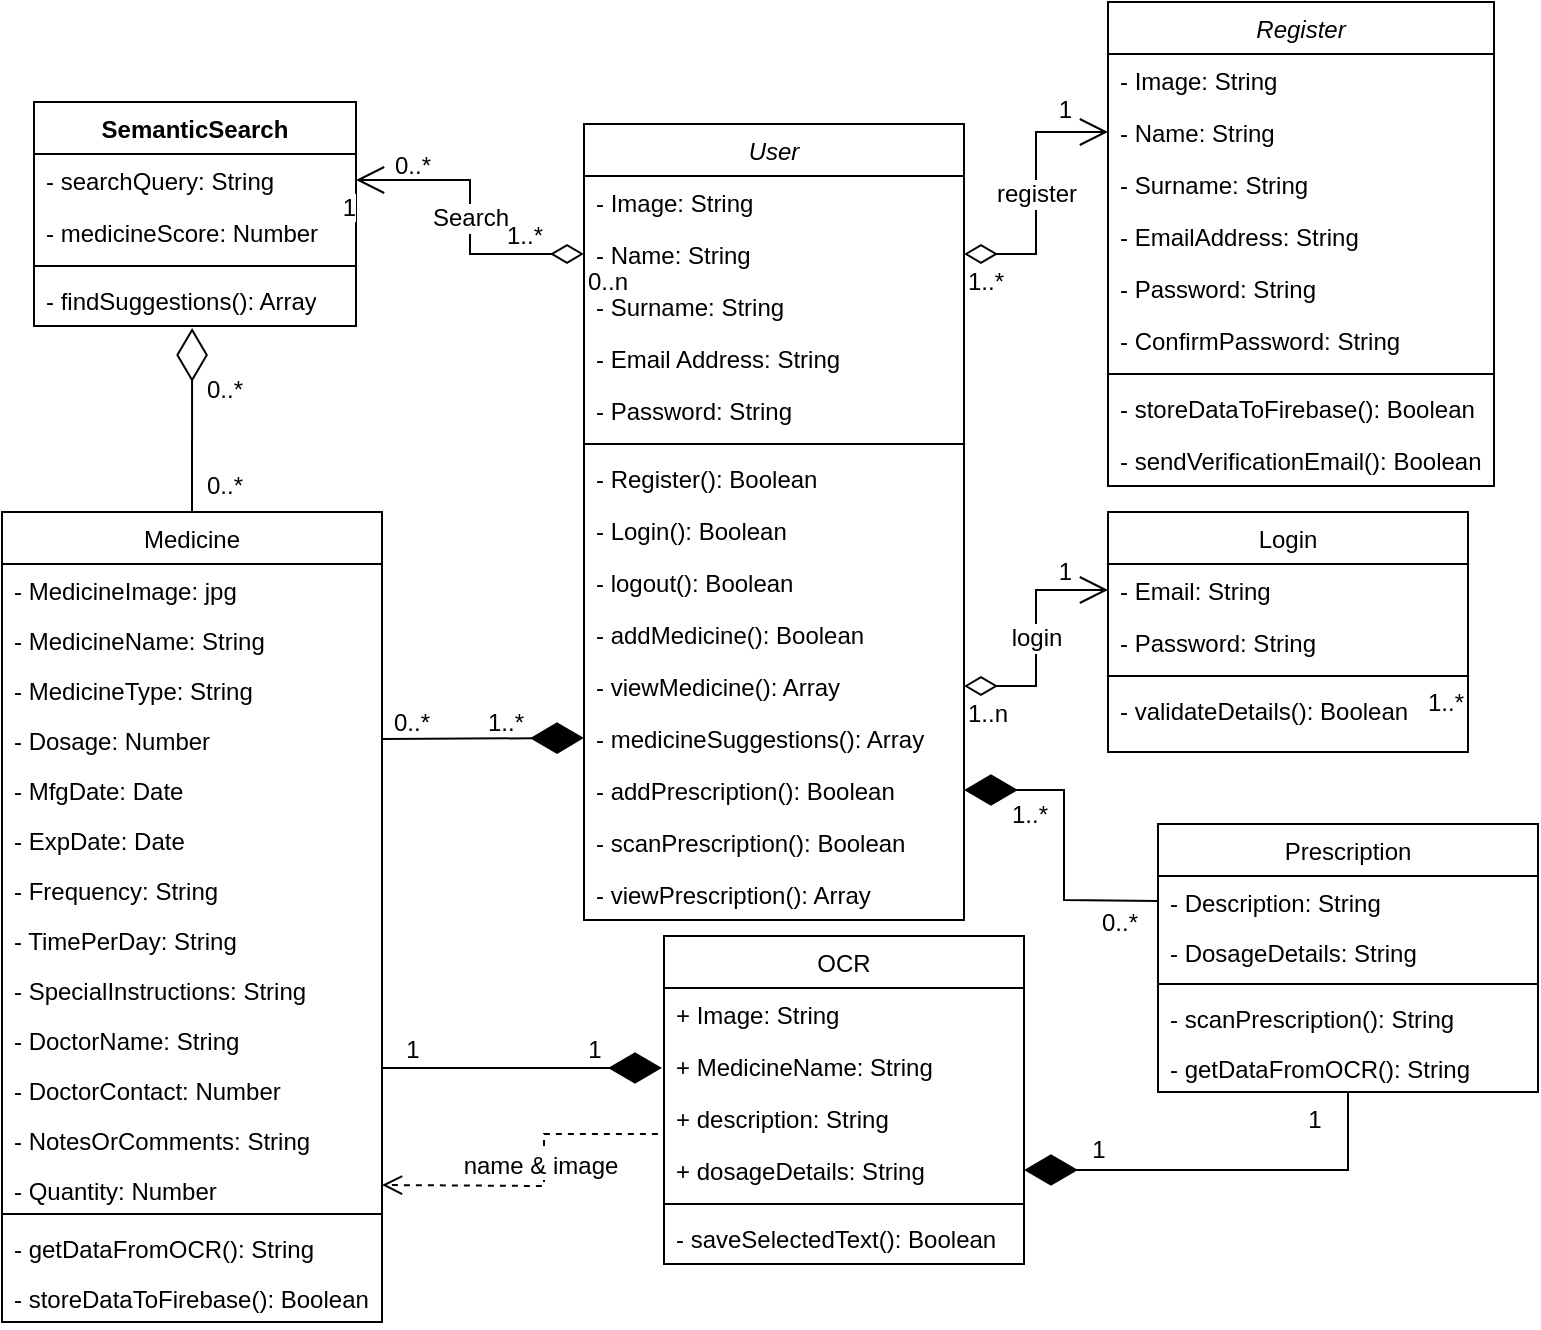 <mxfile version="22.0.6" type="github">
  <diagram id="C5RBs43oDa-KdzZeNtuy" name="Page-1">
    <mxGraphModel dx="1707" dy="1615" grid="1" gridSize="10" guides="1" tooltips="1" connect="1" arrows="1" fold="1" page="1" pageScale="1" pageWidth="827" pageHeight="1169" math="0" shadow="0">
      <root>
        <mxCell id="WIyWlLk6GJQsqaUBKTNV-0" />
        <mxCell id="WIyWlLk6GJQsqaUBKTNV-1" parent="WIyWlLk6GJQsqaUBKTNV-0" />
        <mxCell id="46mf0L-hs1juojaz2Q77-91" value="User" style="swimlane;fontStyle=2;align=center;verticalAlign=top;childLayout=stackLayout;horizontal=1;startSize=26;horizontalStack=0;resizeParent=1;resizeLast=0;collapsible=1;marginBottom=0;rounded=0;shadow=0;strokeWidth=1;" vertex="1" parent="WIyWlLk6GJQsqaUBKTNV-1">
          <mxGeometry x="80" y="-508" width="190" height="398" as="geometry">
            <mxRectangle x="230" y="140" width="160" height="26" as="alternateBounds" />
          </mxGeometry>
        </mxCell>
        <mxCell id="46mf0L-hs1juojaz2Q77-92" value="- Image: String" style="text;align=left;verticalAlign=top;spacingLeft=4;spacingRight=4;overflow=hidden;rotatable=0;points=[[0,0.5],[1,0.5]];portConstraint=eastwest;" vertex="1" parent="46mf0L-hs1juojaz2Q77-91">
          <mxGeometry y="26" width="190" height="26" as="geometry" />
        </mxCell>
        <mxCell id="46mf0L-hs1juojaz2Q77-93" value="- Name: String" style="text;align=left;verticalAlign=top;spacingLeft=4;spacingRight=4;overflow=hidden;rotatable=0;points=[[0,0.5],[1,0.5]];portConstraint=eastwest;" vertex="1" parent="46mf0L-hs1juojaz2Q77-91">
          <mxGeometry y="52" width="190" height="26" as="geometry" />
        </mxCell>
        <mxCell id="46mf0L-hs1juojaz2Q77-94" value="- Surname: String" style="text;align=left;verticalAlign=top;spacingLeft=4;spacingRight=4;overflow=hidden;rotatable=0;points=[[0,0.5],[1,0.5]];portConstraint=eastwest;rounded=0;shadow=0;html=0;" vertex="1" parent="46mf0L-hs1juojaz2Q77-91">
          <mxGeometry y="78" width="190" height="26" as="geometry" />
        </mxCell>
        <mxCell id="46mf0L-hs1juojaz2Q77-95" value="- Email Address: String" style="text;align=left;verticalAlign=top;spacingLeft=4;spacingRight=4;overflow=hidden;rotatable=0;points=[[0,0.5],[1,0.5]];portConstraint=eastwest;rounded=0;shadow=0;html=0;" vertex="1" parent="46mf0L-hs1juojaz2Q77-91">
          <mxGeometry y="104" width="190" height="26" as="geometry" />
        </mxCell>
        <mxCell id="46mf0L-hs1juojaz2Q77-96" value="- Password: String" style="text;align=left;verticalAlign=top;spacingLeft=4;spacingRight=4;overflow=hidden;rotatable=0;points=[[0,0.5],[1,0.5]];portConstraint=eastwest;rounded=0;shadow=0;html=0;" vertex="1" parent="46mf0L-hs1juojaz2Q77-91">
          <mxGeometry y="130" width="190" height="26" as="geometry" />
        </mxCell>
        <mxCell id="46mf0L-hs1juojaz2Q77-97" value="" style="line;html=1;strokeWidth=1;align=left;verticalAlign=middle;spacingTop=-1;spacingLeft=3;spacingRight=3;rotatable=0;labelPosition=right;points=[];portConstraint=eastwest;" vertex="1" parent="46mf0L-hs1juojaz2Q77-91">
          <mxGeometry y="156" width="190" height="8" as="geometry" />
        </mxCell>
        <mxCell id="46mf0L-hs1juojaz2Q77-98" value="- Register(): Boolean" style="text;align=left;verticalAlign=top;spacingLeft=4;spacingRight=4;overflow=hidden;rotatable=0;points=[[0,0.5],[1,0.5]];portConstraint=eastwest;" vertex="1" parent="46mf0L-hs1juojaz2Q77-91">
          <mxGeometry y="164" width="190" height="26" as="geometry" />
        </mxCell>
        <mxCell id="46mf0L-hs1juojaz2Q77-99" value="- Login(): Boolean" style="text;align=left;verticalAlign=top;spacingLeft=4;spacingRight=4;overflow=hidden;rotatable=0;points=[[0,0.5],[1,0.5]];portConstraint=eastwest;" vertex="1" parent="46mf0L-hs1juojaz2Q77-91">
          <mxGeometry y="190" width="190" height="26" as="geometry" />
        </mxCell>
        <mxCell id="46mf0L-hs1juojaz2Q77-100" value="- logout(): Boolean" style="text;align=left;verticalAlign=top;spacingLeft=4;spacingRight=4;overflow=hidden;rotatable=0;points=[[0,0.5],[1,0.5]];portConstraint=eastwest;" vertex="1" parent="46mf0L-hs1juojaz2Q77-91">
          <mxGeometry y="216" width="190" height="26" as="geometry" />
        </mxCell>
        <mxCell id="46mf0L-hs1juojaz2Q77-101" value="- addMedicine(): Boolean" style="text;align=left;verticalAlign=top;spacingLeft=4;spacingRight=4;overflow=hidden;rotatable=0;points=[[0,0.5],[1,0.5]];portConstraint=eastwest;" vertex="1" parent="46mf0L-hs1juojaz2Q77-91">
          <mxGeometry y="242" width="190" height="26" as="geometry" />
        </mxCell>
        <mxCell id="46mf0L-hs1juojaz2Q77-102" value="- viewMedicine(): Array" style="text;align=left;verticalAlign=top;spacingLeft=4;spacingRight=4;overflow=hidden;rotatable=0;points=[[0,0.5],[1,0.5]];portConstraint=eastwest;" vertex="1" parent="46mf0L-hs1juojaz2Q77-91">
          <mxGeometry y="268" width="190" height="26" as="geometry" />
        </mxCell>
        <mxCell id="46mf0L-hs1juojaz2Q77-103" value="- medicineSuggestions(): Array" style="text;align=left;verticalAlign=top;spacingLeft=4;spacingRight=4;overflow=hidden;rotatable=0;points=[[0,0.5],[1,0.5]];portConstraint=eastwest;" vertex="1" parent="46mf0L-hs1juojaz2Q77-91">
          <mxGeometry y="294" width="190" height="26" as="geometry" />
        </mxCell>
        <mxCell id="46mf0L-hs1juojaz2Q77-104" value="- addPrescription(): Boolean" style="text;align=left;verticalAlign=top;spacingLeft=4;spacingRight=4;overflow=hidden;rotatable=0;points=[[0,0.5],[1,0.5]];portConstraint=eastwest;" vertex="1" parent="46mf0L-hs1juojaz2Q77-91">
          <mxGeometry y="320" width="190" height="26" as="geometry" />
        </mxCell>
        <mxCell id="46mf0L-hs1juojaz2Q77-105" value="- scanPrescription(): Boolean" style="text;align=left;verticalAlign=top;spacingLeft=4;spacingRight=4;overflow=hidden;rotatable=0;points=[[0,0.5],[1,0.5]];portConstraint=eastwest;" vertex="1" parent="46mf0L-hs1juojaz2Q77-91">
          <mxGeometry y="346" width="190" height="26" as="geometry" />
        </mxCell>
        <mxCell id="46mf0L-hs1juojaz2Q77-106" value="- viewPrescription(): Array" style="text;align=left;verticalAlign=top;spacingLeft=4;spacingRight=4;overflow=hidden;rotatable=0;points=[[0,0.5],[1,0.5]];portConstraint=eastwest;" vertex="1" parent="46mf0L-hs1juojaz2Q77-91">
          <mxGeometry y="372" width="190" height="26" as="geometry" />
        </mxCell>
        <mxCell id="46mf0L-hs1juojaz2Q77-107" value="Prescription" style="swimlane;fontStyle=0;align=center;verticalAlign=top;childLayout=stackLayout;horizontal=1;startSize=26;horizontalStack=0;resizeParent=1;resizeLast=0;collapsible=1;marginBottom=0;rounded=0;shadow=0;strokeWidth=1;" vertex="1" parent="WIyWlLk6GJQsqaUBKTNV-1">
          <mxGeometry x="367" y="-158" width="190" height="134" as="geometry">
            <mxRectangle x="550" y="140" width="160" height="26" as="alternateBounds" />
          </mxGeometry>
        </mxCell>
        <mxCell id="46mf0L-hs1juojaz2Q77-108" value="- Description: String" style="text;align=left;verticalAlign=top;spacingLeft=4;spacingRight=4;overflow=hidden;rotatable=0;points=[[0,0.5],[1,0.5]];portConstraint=eastwest;" vertex="1" parent="46mf0L-hs1juojaz2Q77-107">
          <mxGeometry y="26" width="190" height="25" as="geometry" />
        </mxCell>
        <mxCell id="46mf0L-hs1juojaz2Q77-109" value="- DosageDetails: String" style="text;align=left;verticalAlign=top;spacingLeft=4;spacingRight=4;overflow=hidden;rotatable=0;points=[[0,0.5],[1,0.5]];portConstraint=eastwest;rounded=0;shadow=0;html=0;" vertex="1" parent="46mf0L-hs1juojaz2Q77-107">
          <mxGeometry y="51" width="190" height="25" as="geometry" />
        </mxCell>
        <mxCell id="46mf0L-hs1juojaz2Q77-110" value="" style="line;html=1;strokeWidth=1;align=left;verticalAlign=middle;spacingTop=-1;spacingLeft=3;spacingRight=3;rotatable=0;labelPosition=right;points=[];portConstraint=eastwest;" vertex="1" parent="46mf0L-hs1juojaz2Q77-107">
          <mxGeometry y="76" width="190" height="8" as="geometry" />
        </mxCell>
        <mxCell id="46mf0L-hs1juojaz2Q77-111" value="- scanPrescription(): String" style="text;align=left;verticalAlign=top;spacingLeft=4;spacingRight=4;overflow=hidden;rotatable=0;points=[[0,0.5],[1,0.5]];portConstraint=eastwest;rounded=0;shadow=0;html=0;" vertex="1" parent="46mf0L-hs1juojaz2Q77-107">
          <mxGeometry y="84" width="190" height="25" as="geometry" />
        </mxCell>
        <mxCell id="46mf0L-hs1juojaz2Q77-182" value="- getDataFromOCR(): String" style="text;align=left;verticalAlign=top;spacingLeft=4;spacingRight=4;overflow=hidden;rotatable=0;points=[[0,0.5],[1,0.5]];portConstraint=eastwest;rounded=0;shadow=0;html=0;" vertex="1" parent="46mf0L-hs1juojaz2Q77-107">
          <mxGeometry y="109" width="190" height="25" as="geometry" />
        </mxCell>
        <mxCell id="46mf0L-hs1juojaz2Q77-112" value="1..*" style="resizable=0;align=left;verticalAlign=bottom;labelBackgroundColor=none;fontSize=12;direction=south;" connectable="0" vertex="1" parent="WIyWlLk6GJQsqaUBKTNV-1">
          <mxGeometry x="30.0" y="-200" as="geometry" />
        </mxCell>
        <mxCell id="46mf0L-hs1juojaz2Q77-113" value="0..*" style="resizable=0;align=left;verticalAlign=bottom;labelBackgroundColor=none;fontSize=12;" connectable="0" vertex="1" parent="WIyWlLk6GJQsqaUBKTNV-1">
          <mxGeometry x="337" y="-100" as="geometry" />
        </mxCell>
        <mxCell id="46mf0L-hs1juojaz2Q77-114" value="Login" style="swimlane;fontStyle=0;align=center;verticalAlign=top;childLayout=stackLayout;horizontal=1;startSize=26;horizontalStack=0;resizeParent=1;resizeLast=0;collapsible=1;marginBottom=0;rounded=0;shadow=0;strokeWidth=1;" vertex="1" parent="WIyWlLk6GJQsqaUBKTNV-1">
          <mxGeometry x="342" y="-314" width="180" height="120" as="geometry">
            <mxRectangle x="510" y="80" width="160" height="26" as="alternateBounds" />
          </mxGeometry>
        </mxCell>
        <mxCell id="46mf0L-hs1juojaz2Q77-115" value="- Email: String" style="text;align=left;verticalAlign=top;spacingLeft=4;spacingRight=4;overflow=hidden;rotatable=0;points=[[0,0.5],[1,0.5]];portConstraint=eastwest;rounded=0;shadow=0;html=0;" vertex="1" parent="46mf0L-hs1juojaz2Q77-114">
          <mxGeometry y="26" width="180" height="26" as="geometry" />
        </mxCell>
        <mxCell id="46mf0L-hs1juojaz2Q77-116" value="- Password: String" style="text;align=left;verticalAlign=top;spacingLeft=4;spacingRight=4;overflow=hidden;rotatable=0;points=[[0,0.5],[1,0.5]];portConstraint=eastwest;rounded=0;shadow=0;html=0;" vertex="1" parent="46mf0L-hs1juojaz2Q77-114">
          <mxGeometry y="52" width="180" height="26" as="geometry" />
        </mxCell>
        <mxCell id="46mf0L-hs1juojaz2Q77-117" value="" style="line;html=1;strokeWidth=1;align=left;verticalAlign=middle;spacingTop=-1;spacingLeft=3;spacingRight=3;rotatable=0;labelPosition=right;points=[];portConstraint=eastwest;" vertex="1" parent="46mf0L-hs1juojaz2Q77-114">
          <mxGeometry y="78" width="180" height="8" as="geometry" />
        </mxCell>
        <mxCell id="46mf0L-hs1juojaz2Q77-118" value="- validateDetails(): Boolean" style="text;align=left;verticalAlign=top;spacingLeft=4;spacingRight=4;overflow=hidden;rotatable=0;points=[[0,0.5],[1,0.5]];portConstraint=eastwest;" vertex="1" parent="46mf0L-hs1juojaz2Q77-114">
          <mxGeometry y="86" width="180" height="26" as="geometry" />
        </mxCell>
        <mxCell id="46mf0L-hs1juojaz2Q77-119" value="1..*" style="resizable=0;align=left;verticalAlign=bottom;labelBackgroundColor=none;fontSize=12;" connectable="0" vertex="1" parent="WIyWlLk6GJQsqaUBKTNV-1">
          <mxGeometry x="500" y="-210" as="geometry" />
        </mxCell>
        <mxCell id="46mf0L-hs1juojaz2Q77-120" value="0..*" style="resizable=0;align=left;verticalAlign=bottom;labelBackgroundColor=none;fontSize=12;" connectable="0" vertex="1" parent="WIyWlLk6GJQsqaUBKTNV-1">
          <mxGeometry x="-17.0" y="-200" as="geometry" />
        </mxCell>
        <mxCell id="46mf0L-hs1juojaz2Q77-121" value="Register" style="swimlane;fontStyle=2;align=center;verticalAlign=top;childLayout=stackLayout;horizontal=1;startSize=26;horizontalStack=0;resizeParent=1;resizeLast=0;collapsible=1;marginBottom=0;rounded=0;shadow=0;strokeWidth=1;" vertex="1" parent="WIyWlLk6GJQsqaUBKTNV-1">
          <mxGeometry x="342" y="-569" width="193" height="242" as="geometry">
            <mxRectangle x="230" y="140" width="160" height="26" as="alternateBounds" />
          </mxGeometry>
        </mxCell>
        <mxCell id="46mf0L-hs1juojaz2Q77-122" value="- Image: String" style="text;align=left;verticalAlign=top;spacingLeft=4;spacingRight=4;overflow=hidden;rotatable=0;points=[[0,0.5],[1,0.5]];portConstraint=eastwest;" vertex="1" parent="46mf0L-hs1juojaz2Q77-121">
          <mxGeometry y="26" width="193" height="26" as="geometry" />
        </mxCell>
        <mxCell id="46mf0L-hs1juojaz2Q77-123" value="- Name: String" style="text;align=left;verticalAlign=top;spacingLeft=4;spacingRight=4;overflow=hidden;rotatable=0;points=[[0,0.5],[1,0.5]];portConstraint=eastwest;" vertex="1" parent="46mf0L-hs1juojaz2Q77-121">
          <mxGeometry y="52" width="193" height="26" as="geometry" />
        </mxCell>
        <mxCell id="46mf0L-hs1juojaz2Q77-124" value="- Surname: String" style="text;align=left;verticalAlign=top;spacingLeft=4;spacingRight=4;overflow=hidden;rotatable=0;points=[[0,0.5],[1,0.5]];portConstraint=eastwest;rounded=0;shadow=0;html=0;" vertex="1" parent="46mf0L-hs1juojaz2Q77-121">
          <mxGeometry y="78" width="193" height="26" as="geometry" />
        </mxCell>
        <mxCell id="46mf0L-hs1juojaz2Q77-125" value="- EmailAddress: String" style="text;align=left;verticalAlign=top;spacingLeft=4;spacingRight=4;overflow=hidden;rotatable=0;points=[[0,0.5],[1,0.5]];portConstraint=eastwest;rounded=0;shadow=0;html=0;" vertex="1" parent="46mf0L-hs1juojaz2Q77-121">
          <mxGeometry y="104" width="193" height="26" as="geometry" />
        </mxCell>
        <mxCell id="46mf0L-hs1juojaz2Q77-126" value="- Password: String" style="text;align=left;verticalAlign=top;spacingLeft=4;spacingRight=4;overflow=hidden;rotatable=0;points=[[0,0.5],[1,0.5]];portConstraint=eastwest;rounded=0;shadow=0;html=0;" vertex="1" parent="46mf0L-hs1juojaz2Q77-121">
          <mxGeometry y="130" width="193" height="26" as="geometry" />
        </mxCell>
        <mxCell id="46mf0L-hs1juojaz2Q77-127" value="- ConfirmPassword: String" style="text;align=left;verticalAlign=top;spacingLeft=4;spacingRight=4;overflow=hidden;rotatable=0;points=[[0,0.5],[1,0.5]];portConstraint=eastwest;rounded=0;shadow=0;html=0;" vertex="1" parent="46mf0L-hs1juojaz2Q77-121">
          <mxGeometry y="156" width="193" height="26" as="geometry" />
        </mxCell>
        <mxCell id="46mf0L-hs1juojaz2Q77-128" value="" style="line;html=1;strokeWidth=1;align=left;verticalAlign=middle;spacingTop=-1;spacingLeft=3;spacingRight=3;rotatable=0;labelPosition=right;points=[];portConstraint=eastwest;" vertex="1" parent="46mf0L-hs1juojaz2Q77-121">
          <mxGeometry y="182" width="193" height="8" as="geometry" />
        </mxCell>
        <mxCell id="46mf0L-hs1juojaz2Q77-129" value="- storeDataToFirebase(): Boolean" style="text;align=left;verticalAlign=top;spacingLeft=4;spacingRight=4;overflow=hidden;rotatable=0;points=[[0,0.5],[1,0.5]];portConstraint=eastwest;" vertex="1" parent="46mf0L-hs1juojaz2Q77-121">
          <mxGeometry y="190" width="193" height="26" as="geometry" />
        </mxCell>
        <mxCell id="46mf0L-hs1juojaz2Q77-130" value="- sendVerificationEmail(): Boolean" style="text;align=left;verticalAlign=top;spacingLeft=4;spacingRight=4;overflow=hidden;rotatable=0;points=[[0,0.5],[1,0.5]];portConstraint=eastwest;" vertex="1" parent="46mf0L-hs1juojaz2Q77-121">
          <mxGeometry y="216" width="193" height="26" as="geometry" />
        </mxCell>
        <mxCell id="46mf0L-hs1juojaz2Q77-131" value="" style="endArrow=diamondThin;endFill=1;endSize=24;html=1;rounded=0;exitX=1;exitY=0.5;exitDx=0;exitDy=0;entryX=0;entryY=0.5;entryDx=0;entryDy=0;" edge="1" parent="WIyWlLk6GJQsqaUBKTNV-1" source="46mf0L-hs1juojaz2Q77-165" target="46mf0L-hs1juojaz2Q77-103">
          <mxGeometry width="160" relative="1" as="geometry">
            <mxPoint x="20.05" y="-110" as="sourcePoint" />
            <mxPoint x="20.0" y="-185" as="targetPoint" />
            <Array as="points" />
          </mxGeometry>
        </mxCell>
        <mxCell id="46mf0L-hs1juojaz2Q77-132" value="" style="endArrow=diamondThin;endFill=1;endSize=24;html=1;rounded=0;exitX=0;exitY=0.5;exitDx=0;exitDy=0;entryX=1;entryY=0.5;entryDx=0;entryDy=0;" edge="1" parent="WIyWlLk6GJQsqaUBKTNV-1" source="46mf0L-hs1juojaz2Q77-108" target="46mf0L-hs1juojaz2Q77-104">
          <mxGeometry width="160" relative="1" as="geometry">
            <mxPoint x="290" y="-70" as="sourcePoint" />
            <mxPoint x="340" y="-160" as="targetPoint" />
            <Array as="points">
              <mxPoint x="320" y="-120" />
              <mxPoint x="320" y="-175" />
            </Array>
          </mxGeometry>
        </mxCell>
        <mxCell id="46mf0L-hs1juojaz2Q77-133" value="OCR" style="swimlane;fontStyle=0;align=center;verticalAlign=top;childLayout=stackLayout;horizontal=1;startSize=26;horizontalStack=0;resizeParent=1;resizeLast=0;collapsible=1;marginBottom=0;rounded=0;shadow=0;strokeWidth=1;" vertex="1" parent="WIyWlLk6GJQsqaUBKTNV-1">
          <mxGeometry x="120" y="-102" width="180" height="164" as="geometry">
            <mxRectangle x="510" y="80" width="160" height="26" as="alternateBounds" />
          </mxGeometry>
        </mxCell>
        <mxCell id="46mf0L-hs1juojaz2Q77-134" value="+ Image: String" style="text;align=left;verticalAlign=top;spacingLeft=4;spacingRight=4;overflow=hidden;rotatable=0;points=[[0,0.5],[1,0.5]];portConstraint=eastwest;rounded=0;shadow=0;html=0;" vertex="1" parent="46mf0L-hs1juojaz2Q77-133">
          <mxGeometry y="26" width="180" height="26" as="geometry" />
        </mxCell>
        <mxCell id="46mf0L-hs1juojaz2Q77-135" value="+ MedicineName: String" style="text;align=left;verticalAlign=top;spacingLeft=4;spacingRight=4;overflow=hidden;rotatable=0;points=[[0,0.5],[1,0.5]];portConstraint=eastwest;rounded=0;shadow=0;html=0;" vertex="1" parent="46mf0L-hs1juojaz2Q77-133">
          <mxGeometry y="52" width="180" height="26" as="geometry" />
        </mxCell>
        <mxCell id="46mf0L-hs1juojaz2Q77-191" value="+ description: String" style="text;align=left;verticalAlign=top;spacingLeft=4;spacingRight=4;overflow=hidden;rotatable=0;points=[[0,0.5],[1,0.5]];portConstraint=eastwest;rounded=0;shadow=0;html=0;" vertex="1" parent="46mf0L-hs1juojaz2Q77-133">
          <mxGeometry y="78" width="180" height="26" as="geometry" />
        </mxCell>
        <mxCell id="46mf0L-hs1juojaz2Q77-193" value="+ dosageDetails: String" style="text;align=left;verticalAlign=top;spacingLeft=4;spacingRight=4;overflow=hidden;rotatable=0;points=[[0,0.5],[1,0.5]];portConstraint=eastwest;rounded=0;shadow=0;html=0;" vertex="1" parent="46mf0L-hs1juojaz2Q77-133">
          <mxGeometry y="104" width="180" height="26" as="geometry" />
        </mxCell>
        <mxCell id="46mf0L-hs1juojaz2Q77-136" value="" style="line;html=1;strokeWidth=1;align=left;verticalAlign=middle;spacingTop=-1;spacingLeft=3;spacingRight=3;rotatable=0;labelPosition=right;points=[];portConstraint=eastwest;" vertex="1" parent="46mf0L-hs1juojaz2Q77-133">
          <mxGeometry y="130" width="180" height="8" as="geometry" />
        </mxCell>
        <mxCell id="46mf0L-hs1juojaz2Q77-137" value="- saveSelectedText(): Boolean" style="text;align=left;verticalAlign=top;spacingLeft=4;spacingRight=4;overflow=hidden;rotatable=0;points=[[0,0.5],[1,0.5]];portConstraint=eastwest;" vertex="1" parent="46mf0L-hs1juojaz2Q77-133">
          <mxGeometry y="138" width="180" height="26" as="geometry" />
        </mxCell>
        <mxCell id="46mf0L-hs1juojaz2Q77-138" value="" style="endArrow=diamondThin;endFill=1;endSize=24;html=1;rounded=0;fontFamily=Helvetica;fontSize=12;fontColor=default;entryX=0;entryY=0.5;entryDx=0;entryDy=0;" edge="1" parent="WIyWlLk6GJQsqaUBKTNV-1">
          <mxGeometry width="160" relative="1" as="geometry">
            <mxPoint x="-21" y="-36" as="sourcePoint" />
            <mxPoint x="119" y="-36" as="targetPoint" />
            <Array as="points" />
          </mxGeometry>
        </mxCell>
        <mxCell id="46mf0L-hs1juojaz2Q77-139" value="1" style="text;html=1;align=center;verticalAlign=middle;resizable=0;points=[];autosize=1;strokeColor=none;fillColor=none;fontSize=12;fontFamily=Helvetica;fontColor=default;" vertex="1" parent="WIyWlLk6GJQsqaUBKTNV-1">
          <mxGeometry x="-21" y="-60" width="30" height="30" as="geometry" />
        </mxCell>
        <mxCell id="46mf0L-hs1juojaz2Q77-140" value="1" style="text;html=1;align=center;verticalAlign=middle;resizable=0;points=[];autosize=1;strokeColor=none;fillColor=none;fontSize=12;fontFamily=Helvetica;fontColor=default;" vertex="1" parent="WIyWlLk6GJQsqaUBKTNV-1">
          <mxGeometry x="70" y="-60" width="30" height="30" as="geometry" />
        </mxCell>
        <mxCell id="46mf0L-hs1juojaz2Q77-141" value="name &amp;amp; image" style="html=1;verticalAlign=bottom;endArrow=open;dashed=1;endSize=8;curved=0;rounded=0;fontFamily=Helvetica;fontSize=12;fontColor=default;entryX=1;entryY=0.5;entryDx=0;entryDy=0;exitX=-0.017;exitY=-0.192;exitDx=0;exitDy=0;exitPerimeter=0;" edge="1" parent="WIyWlLk6GJQsqaUBKTNV-1" source="46mf0L-hs1juojaz2Q77-193" target="46mf0L-hs1juojaz2Q77-174">
          <mxGeometry x="-0.007" y="-2" relative="1" as="geometry">
            <mxPoint x="200" y="70" as="sourcePoint" />
            <mxPoint x="2" y="60" as="targetPoint" />
            <Array as="points">
              <mxPoint x="60" y="-3" />
              <mxPoint x="60" y="23" />
            </Array>
            <mxPoint as="offset" />
          </mxGeometry>
        </mxCell>
        <mxCell id="46mf0L-hs1juojaz2Q77-142" value="SemanticSearch" style="swimlane;fontStyle=1;align=center;verticalAlign=top;childLayout=stackLayout;horizontal=1;startSize=26;horizontalStack=0;resizeParent=1;resizeParentMax=0;resizeLast=0;collapsible=1;marginBottom=0;whiteSpace=wrap;html=1;rounded=0;shadow=0;strokeColor=default;strokeWidth=1;fontFamily=Helvetica;fontSize=12;fontColor=default;fillColor=default;" vertex="1" parent="WIyWlLk6GJQsqaUBKTNV-1">
          <mxGeometry x="-195" y="-519" width="161" height="112" as="geometry" />
        </mxCell>
        <mxCell id="46mf0L-hs1juojaz2Q77-143" value="- searchQuery: String" style="text;strokeColor=none;fillColor=none;align=left;verticalAlign=top;spacingLeft=4;spacingRight=4;overflow=hidden;rotatable=0;points=[[0,0.5],[1,0.5]];portConstraint=eastwest;whiteSpace=wrap;html=1;fontSize=12;fontFamily=Helvetica;fontColor=default;" vertex="1" parent="46mf0L-hs1juojaz2Q77-142">
          <mxGeometry y="26" width="161" height="26" as="geometry" />
        </mxCell>
        <mxCell id="46mf0L-hs1juojaz2Q77-144" value="- medicineScore: Number" style="text;strokeColor=none;fillColor=none;align=left;verticalAlign=top;spacingLeft=4;spacingRight=4;overflow=hidden;rotatable=0;points=[[0,0.5],[1,0.5]];portConstraint=eastwest;whiteSpace=wrap;html=1;fontSize=12;fontFamily=Helvetica;fontColor=default;" vertex="1" parent="46mf0L-hs1juojaz2Q77-142">
          <mxGeometry y="52" width="161" height="26" as="geometry" />
        </mxCell>
        <mxCell id="46mf0L-hs1juojaz2Q77-145" value="" style="line;strokeWidth=1;fillColor=none;align=left;verticalAlign=middle;spacingTop=-1;spacingLeft=3;spacingRight=3;rotatable=0;labelPosition=right;points=[];portConstraint=eastwest;strokeColor=inherit;rounded=0;shadow=0;fontFamily=Helvetica;fontSize=12;fontColor=default;startSize=26;" vertex="1" parent="46mf0L-hs1juojaz2Q77-142">
          <mxGeometry y="78" width="161" height="8" as="geometry" />
        </mxCell>
        <mxCell id="46mf0L-hs1juojaz2Q77-146" value="- findSuggestions(): Array" style="text;strokeColor=none;fillColor=none;align=left;verticalAlign=top;spacingLeft=4;spacingRight=4;overflow=hidden;rotatable=0;points=[[0,0.5],[1,0.5]];portConstraint=eastwest;whiteSpace=wrap;html=1;fontSize=12;fontFamily=Helvetica;fontColor=default;" vertex="1" parent="46mf0L-hs1juojaz2Q77-142">
          <mxGeometry y="86" width="161" height="26" as="geometry" />
        </mxCell>
        <mxCell id="46mf0L-hs1juojaz2Q77-147" value="Search" style="endArrow=open;html=1;endSize=12;startArrow=diamondThin;startSize=14;startFill=0;edgeStyle=orthogonalEdgeStyle;rounded=0;fontFamily=Helvetica;fontSize=12;fontColor=default;exitX=0;exitY=0.5;exitDx=0;exitDy=0;entryX=1;entryY=0.5;entryDx=0;entryDy=0;" edge="1" parent="WIyWlLk6GJQsqaUBKTNV-1" source="46mf0L-hs1juojaz2Q77-93" target="46mf0L-hs1juojaz2Q77-143">
          <mxGeometry relative="1" as="geometry">
            <mxPoint x="30" y="-340" as="sourcePoint" />
            <mxPoint x="-130" y="-340" as="targetPoint" />
          </mxGeometry>
        </mxCell>
        <mxCell id="46mf0L-hs1juojaz2Q77-148" value="0..n" style="edgeLabel;resizable=0;html=1;align=left;verticalAlign=top;rounded=0;shadow=0;strokeColor=default;strokeWidth=1;fontFamily=Helvetica;fontSize=12;fontColor=default;startSize=26;fillColor=default;" connectable="0" vertex="1" parent="46mf0L-hs1juojaz2Q77-147">
          <mxGeometry x="-1" relative="1" as="geometry" />
        </mxCell>
        <mxCell id="46mf0L-hs1juojaz2Q77-149" value="1" style="edgeLabel;resizable=0;html=1;align=right;verticalAlign=top;rounded=0;shadow=0;strokeColor=default;strokeWidth=1;fontFamily=Helvetica;fontSize=12;fontColor=default;startSize=26;fillColor=default;" connectable="0" vertex="1" parent="46mf0L-hs1juojaz2Q77-147">
          <mxGeometry x="1" relative="1" as="geometry" />
        </mxCell>
        <mxCell id="46mf0L-hs1juojaz2Q77-150" value="0..*" style="text;html=1;align=center;verticalAlign=middle;resizable=0;points=[];autosize=1;strokeColor=none;fillColor=none;fontSize=12;fontFamily=Helvetica;fontColor=default;" vertex="1" parent="WIyWlLk6GJQsqaUBKTNV-1">
          <mxGeometry x="-26" y="-502" width="40" height="30" as="geometry" />
        </mxCell>
        <mxCell id="46mf0L-hs1juojaz2Q77-151" value="1..*" style="text;html=1;align=center;verticalAlign=middle;resizable=0;points=[];autosize=1;strokeColor=none;fillColor=none;fontSize=12;fontFamily=Helvetica;fontColor=default;" vertex="1" parent="WIyWlLk6GJQsqaUBKTNV-1">
          <mxGeometry x="30" y="-467" width="40" height="30" as="geometry" />
        </mxCell>
        <mxCell id="46mf0L-hs1juojaz2Q77-152" value="register" style="endArrow=open;html=1;endSize=12;startArrow=diamondThin;startSize=14;startFill=0;edgeStyle=orthogonalEdgeStyle;rounded=0;fontFamily=Helvetica;fontSize=12;fontColor=default;exitX=1;exitY=0.5;exitDx=0;exitDy=0;entryX=0;entryY=0.5;entryDx=0;entryDy=0;" edge="1" parent="WIyWlLk6GJQsqaUBKTNV-1" source="46mf0L-hs1juojaz2Q77-93" target="46mf0L-hs1juojaz2Q77-123">
          <mxGeometry relative="1" as="geometry">
            <mxPoint x="50" y="-330" as="sourcePoint" />
            <mxPoint x="210" y="-330" as="targetPoint" />
          </mxGeometry>
        </mxCell>
        <mxCell id="46mf0L-hs1juojaz2Q77-153" value="1..*" style="edgeLabel;resizable=0;html=1;align=left;verticalAlign=top;rounded=0;shadow=0;strokeColor=default;strokeWidth=1;fontFamily=Helvetica;fontSize=12;fontColor=default;startSize=26;fillColor=default;" connectable="0" vertex="1" parent="46mf0L-hs1juojaz2Q77-152">
          <mxGeometry x="-1" relative="1" as="geometry" />
        </mxCell>
        <mxCell id="46mf0L-hs1juojaz2Q77-154" value="1" style="edgeLabel;resizable=0;html=1;align=right;verticalAlign=top;rounded=0;shadow=0;strokeColor=default;strokeWidth=1;fontFamily=Helvetica;fontSize=12;fontColor=default;startSize=26;fillColor=default;" connectable="0" vertex="1" parent="46mf0L-hs1juojaz2Q77-152">
          <mxGeometry x="1" relative="1" as="geometry">
            <mxPoint x="-18" y="-25" as="offset" />
          </mxGeometry>
        </mxCell>
        <mxCell id="46mf0L-hs1juojaz2Q77-155" value="login" style="endArrow=open;html=1;endSize=12;startArrow=diamondThin;startSize=14;startFill=0;edgeStyle=orthogonalEdgeStyle;rounded=0;fontFamily=Helvetica;fontSize=12;fontColor=default;exitX=1;exitY=0.5;exitDx=0;exitDy=0;entryX=0;entryY=0.5;entryDx=0;entryDy=0;" edge="1" parent="WIyWlLk6GJQsqaUBKTNV-1" source="46mf0L-hs1juojaz2Q77-102" target="46mf0L-hs1juojaz2Q77-115">
          <mxGeometry relative="1" as="geometry">
            <mxPoint x="50" y="-330" as="sourcePoint" />
            <mxPoint x="210" y="-330" as="targetPoint" />
          </mxGeometry>
        </mxCell>
        <mxCell id="46mf0L-hs1juojaz2Q77-156" value="1..n" style="edgeLabel;resizable=0;html=1;align=left;verticalAlign=top;rounded=0;shadow=0;strokeColor=default;strokeWidth=1;fontFamily=Helvetica;fontSize=12;fontColor=default;startSize=26;fillColor=default;" connectable="0" vertex="1" parent="46mf0L-hs1juojaz2Q77-155">
          <mxGeometry x="-1" relative="1" as="geometry" />
        </mxCell>
        <mxCell id="46mf0L-hs1juojaz2Q77-157" value="1" style="edgeLabel;resizable=0;html=1;align=right;verticalAlign=top;rounded=0;shadow=0;strokeColor=default;strokeWidth=1;fontFamily=Helvetica;fontSize=12;fontColor=default;startSize=26;fillColor=default;" connectable="0" vertex="1" parent="46mf0L-hs1juojaz2Q77-155">
          <mxGeometry x="1" relative="1" as="geometry">
            <mxPoint x="-18" y="-23" as="offset" />
          </mxGeometry>
        </mxCell>
        <mxCell id="46mf0L-hs1juojaz2Q77-158" value="1..*" style="resizable=0;align=left;verticalAlign=bottom;labelBackgroundColor=none;fontSize=12;" connectable="0" vertex="1" parent="WIyWlLk6GJQsqaUBKTNV-1">
          <mxGeometry x="292" y="-154" as="geometry" />
        </mxCell>
        <mxCell id="46mf0L-hs1juojaz2Q77-159" value="1" style="text;html=1;align=center;verticalAlign=middle;resizable=0;points=[];autosize=1;strokeColor=none;fillColor=none;" vertex="1" parent="WIyWlLk6GJQsqaUBKTNV-1">
          <mxGeometry x="322" y="-10" width="30" height="30" as="geometry" />
        </mxCell>
        <mxCell id="46mf0L-hs1juojaz2Q77-160" value="1" style="text;html=1;align=center;verticalAlign=middle;resizable=0;points=[];autosize=1;strokeColor=none;fillColor=none;" vertex="1" parent="WIyWlLk6GJQsqaUBKTNV-1">
          <mxGeometry x="430" y="-25" width="30" height="30" as="geometry" />
        </mxCell>
        <mxCell id="46mf0L-hs1juojaz2Q77-161" value="Medicine" style="swimlane;fontStyle=0;align=center;verticalAlign=top;childLayout=stackLayout;horizontal=1;startSize=26;horizontalStack=0;resizeParent=1;resizeLast=0;collapsible=1;marginBottom=0;rounded=0;shadow=0;strokeWidth=1;" vertex="1" parent="WIyWlLk6GJQsqaUBKTNV-1">
          <mxGeometry x="-211" y="-314" width="190" height="405" as="geometry">
            <mxRectangle x="550" y="140" width="160" height="26" as="alternateBounds" />
          </mxGeometry>
        </mxCell>
        <mxCell id="46mf0L-hs1juojaz2Q77-162" value="- MedicineImage: jpg" style="text;align=left;verticalAlign=top;spacingLeft=4;spacingRight=4;overflow=hidden;rotatable=0;points=[[0,0.5],[1,0.5]];portConstraint=eastwest;" vertex="1" parent="46mf0L-hs1juojaz2Q77-161">
          <mxGeometry y="26" width="190" height="25" as="geometry" />
        </mxCell>
        <mxCell id="46mf0L-hs1juojaz2Q77-163" value="- MedicineName: String" style="text;align=left;verticalAlign=top;spacingLeft=4;spacingRight=4;overflow=hidden;rotatable=0;points=[[0,0.5],[1,0.5]];portConstraint=eastwest;" vertex="1" parent="46mf0L-hs1juojaz2Q77-161">
          <mxGeometry y="51" width="190" height="25" as="geometry" />
        </mxCell>
        <mxCell id="46mf0L-hs1juojaz2Q77-164" value="- MedicineType: String" style="text;align=left;verticalAlign=top;spacingLeft=4;spacingRight=4;overflow=hidden;rotatable=0;points=[[0,0.5],[1,0.5]];portConstraint=eastwest;" vertex="1" parent="46mf0L-hs1juojaz2Q77-161">
          <mxGeometry y="76" width="190" height="25" as="geometry" />
        </mxCell>
        <mxCell id="46mf0L-hs1juojaz2Q77-165" value="- Dosage: Number" style="text;align=left;verticalAlign=top;spacingLeft=4;spacingRight=4;overflow=hidden;rotatable=0;points=[[0,0.5],[1,0.5]];portConstraint=eastwest;" vertex="1" parent="46mf0L-hs1juojaz2Q77-161">
          <mxGeometry y="101" width="190" height="25" as="geometry" />
        </mxCell>
        <mxCell id="46mf0L-hs1juojaz2Q77-166" value="- MfgDate: Date" style="text;align=left;verticalAlign=top;spacingLeft=4;spacingRight=4;overflow=hidden;rotatable=0;points=[[0,0.5],[1,0.5]];portConstraint=eastwest;rounded=0;shadow=0;html=0;" vertex="1" parent="46mf0L-hs1juojaz2Q77-161">
          <mxGeometry y="126" width="190" height="25" as="geometry" />
        </mxCell>
        <mxCell id="46mf0L-hs1juojaz2Q77-167" value="- ExpDate: Date" style="text;align=left;verticalAlign=top;spacingLeft=4;spacingRight=4;overflow=hidden;rotatable=0;points=[[0,0.5],[1,0.5]];portConstraint=eastwest;rounded=0;shadow=0;html=0;" vertex="1" parent="46mf0L-hs1juojaz2Q77-161">
          <mxGeometry y="151" width="190" height="25" as="geometry" />
        </mxCell>
        <mxCell id="46mf0L-hs1juojaz2Q77-168" value="- Frequency: String" style="text;align=left;verticalAlign=top;spacingLeft=4;spacingRight=4;overflow=hidden;rotatable=0;points=[[0,0.5],[1,0.5]];portConstraint=eastwest;rounded=0;shadow=0;html=0;" vertex="1" parent="46mf0L-hs1juojaz2Q77-161">
          <mxGeometry y="176" width="190" height="25" as="geometry" />
        </mxCell>
        <mxCell id="46mf0L-hs1juojaz2Q77-169" value="- TimePerDay: String" style="text;align=left;verticalAlign=top;spacingLeft=4;spacingRight=4;overflow=hidden;rotatable=0;points=[[0,0.5],[1,0.5]];portConstraint=eastwest;rounded=0;shadow=0;html=0;" vertex="1" parent="46mf0L-hs1juojaz2Q77-161">
          <mxGeometry y="201" width="190" height="25" as="geometry" />
        </mxCell>
        <mxCell id="46mf0L-hs1juojaz2Q77-170" value="- SpecialInstructions: String" style="text;align=left;verticalAlign=top;spacingLeft=4;spacingRight=4;overflow=hidden;rotatable=0;points=[[0,0.5],[1,0.5]];portConstraint=eastwest;rounded=0;shadow=0;html=0;" vertex="1" parent="46mf0L-hs1juojaz2Q77-161">
          <mxGeometry y="226" width="190" height="25" as="geometry" />
        </mxCell>
        <mxCell id="46mf0L-hs1juojaz2Q77-171" value="- DoctorName: String" style="text;align=left;verticalAlign=top;spacingLeft=4;spacingRight=4;overflow=hidden;rotatable=0;points=[[0,0.5],[1,0.5]];portConstraint=eastwest;rounded=0;shadow=0;html=0;" vertex="1" parent="46mf0L-hs1juojaz2Q77-161">
          <mxGeometry y="251" width="190" height="25" as="geometry" />
        </mxCell>
        <mxCell id="46mf0L-hs1juojaz2Q77-172" value="- DoctorContact: Number" style="text;align=left;verticalAlign=top;spacingLeft=4;spacingRight=4;overflow=hidden;rotatable=0;points=[[0,0.5],[1,0.5]];portConstraint=eastwest;rounded=0;shadow=0;html=0;" vertex="1" parent="46mf0L-hs1juojaz2Q77-161">
          <mxGeometry y="276" width="190" height="25" as="geometry" />
        </mxCell>
        <mxCell id="46mf0L-hs1juojaz2Q77-173" value="- NotesOrComments: String" style="text;align=left;verticalAlign=top;spacingLeft=4;spacingRight=4;overflow=hidden;rotatable=0;points=[[0,0.5],[1,0.5]];portConstraint=eastwest;rounded=0;shadow=0;html=0;" vertex="1" parent="46mf0L-hs1juojaz2Q77-161">
          <mxGeometry y="301" width="190" height="25" as="geometry" />
        </mxCell>
        <mxCell id="46mf0L-hs1juojaz2Q77-174" value="- Quantity: Number" style="text;align=left;verticalAlign=top;spacingLeft=4;spacingRight=4;overflow=hidden;rotatable=0;points=[[0,0.5],[1,0.5]];portConstraint=eastwest;rounded=0;shadow=0;html=0;" vertex="1" parent="46mf0L-hs1juojaz2Q77-161">
          <mxGeometry y="326" width="190" height="21" as="geometry" />
        </mxCell>
        <mxCell id="46mf0L-hs1juojaz2Q77-175" value="" style="line;html=1;strokeWidth=1;align=left;verticalAlign=middle;spacingTop=-1;spacingLeft=3;spacingRight=3;rotatable=0;labelPosition=right;points=[];portConstraint=eastwest;" vertex="1" parent="46mf0L-hs1juojaz2Q77-161">
          <mxGeometry y="347" width="190" height="8" as="geometry" />
        </mxCell>
        <mxCell id="46mf0L-hs1juojaz2Q77-176" value="- getDataFromOCR(): String" style="text;align=left;verticalAlign=top;spacingLeft=4;spacingRight=4;overflow=hidden;rotatable=0;points=[[0,0.5],[1,0.5]];portConstraint=eastwest;rounded=0;shadow=0;html=0;" vertex="1" parent="46mf0L-hs1juojaz2Q77-161">
          <mxGeometry y="355" width="190" height="25" as="geometry" />
        </mxCell>
        <mxCell id="46mf0L-hs1juojaz2Q77-177" value="- storeDataToFirebase(): Boolean" style="text;align=left;verticalAlign=top;spacingLeft=4;spacingRight=4;overflow=hidden;rotatable=0;points=[[0,0.5],[1,0.5]];portConstraint=eastwest;rounded=0;shadow=0;html=0;" vertex="1" parent="46mf0L-hs1juojaz2Q77-161">
          <mxGeometry y="380" width="190" height="25" as="geometry" />
        </mxCell>
        <mxCell id="46mf0L-hs1juojaz2Q77-178" value="" style="endArrow=diamondThin;endFill=1;endSize=24;html=1;rounded=0;exitX=0.5;exitY=1;exitDx=0;exitDy=0;entryX=1;entryY=0.5;entryDx=0;entryDy=0;" edge="1" parent="WIyWlLk6GJQsqaUBKTNV-1" source="46mf0L-hs1juojaz2Q77-107" target="46mf0L-hs1juojaz2Q77-193">
          <mxGeometry width="160" relative="1" as="geometry">
            <mxPoint x="400" y="60" as="sourcePoint" />
            <mxPoint x="440" y="70" as="targetPoint" />
            <Array as="points">
              <mxPoint x="462" y="15" />
            </Array>
          </mxGeometry>
        </mxCell>
        <mxCell id="46mf0L-hs1juojaz2Q77-179" value="" style="endArrow=diamondThin;endFill=0;endSize=24;html=1;rounded=0;exitX=0.5;exitY=0;exitDx=0;exitDy=0;entryX=0.491;entryY=1.038;entryDx=0;entryDy=0;entryPerimeter=0;" edge="1" parent="WIyWlLk6GJQsqaUBKTNV-1" source="46mf0L-hs1juojaz2Q77-161" target="46mf0L-hs1juojaz2Q77-146">
          <mxGeometry width="160" relative="1" as="geometry">
            <mxPoint x="60" y="-230" as="sourcePoint" />
            <mxPoint x="-50" y="-370" as="targetPoint" />
          </mxGeometry>
        </mxCell>
        <mxCell id="46mf0L-hs1juojaz2Q77-180" value="0..*" style="text;html=1;align=center;verticalAlign=middle;resizable=0;points=[];autosize=1;strokeColor=none;fillColor=none;" vertex="1" parent="WIyWlLk6GJQsqaUBKTNV-1">
          <mxGeometry x="-120" y="-342" width="40" height="30" as="geometry" />
        </mxCell>
        <mxCell id="46mf0L-hs1juojaz2Q77-181" value="0..*" style="text;html=1;align=center;verticalAlign=middle;resizable=0;points=[];autosize=1;strokeColor=none;fillColor=none;" vertex="1" parent="WIyWlLk6GJQsqaUBKTNV-1">
          <mxGeometry x="-120" y="-390" width="40" height="30" as="geometry" />
        </mxCell>
      </root>
    </mxGraphModel>
  </diagram>
</mxfile>
